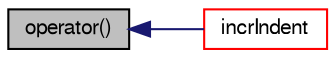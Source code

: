 digraph "operator()"
{
  bgcolor="transparent";
  edge [fontname="FreeSans",fontsize="10",labelfontname="FreeSans",labelfontsize="10"];
  node [fontname="FreeSans",fontsize="10",shape=record];
  rankdir="LR";
  Node15362 [label="operator()",height=0.2,width=0.4,color="black", fillcolor="grey75", style="filled", fontcolor="black"];
  Node15362 -> Node15363 [dir="back",color="midnightblue",fontsize="10",style="solid",fontname="FreeSans"];
  Node15363 [label="incrIndent",height=0.2,width=0.4,color="red",URL="$a26238.html#a79a5f541a96c769ad3b3bf66aff49115",tooltip="Incrememt the indent level. "];
}
